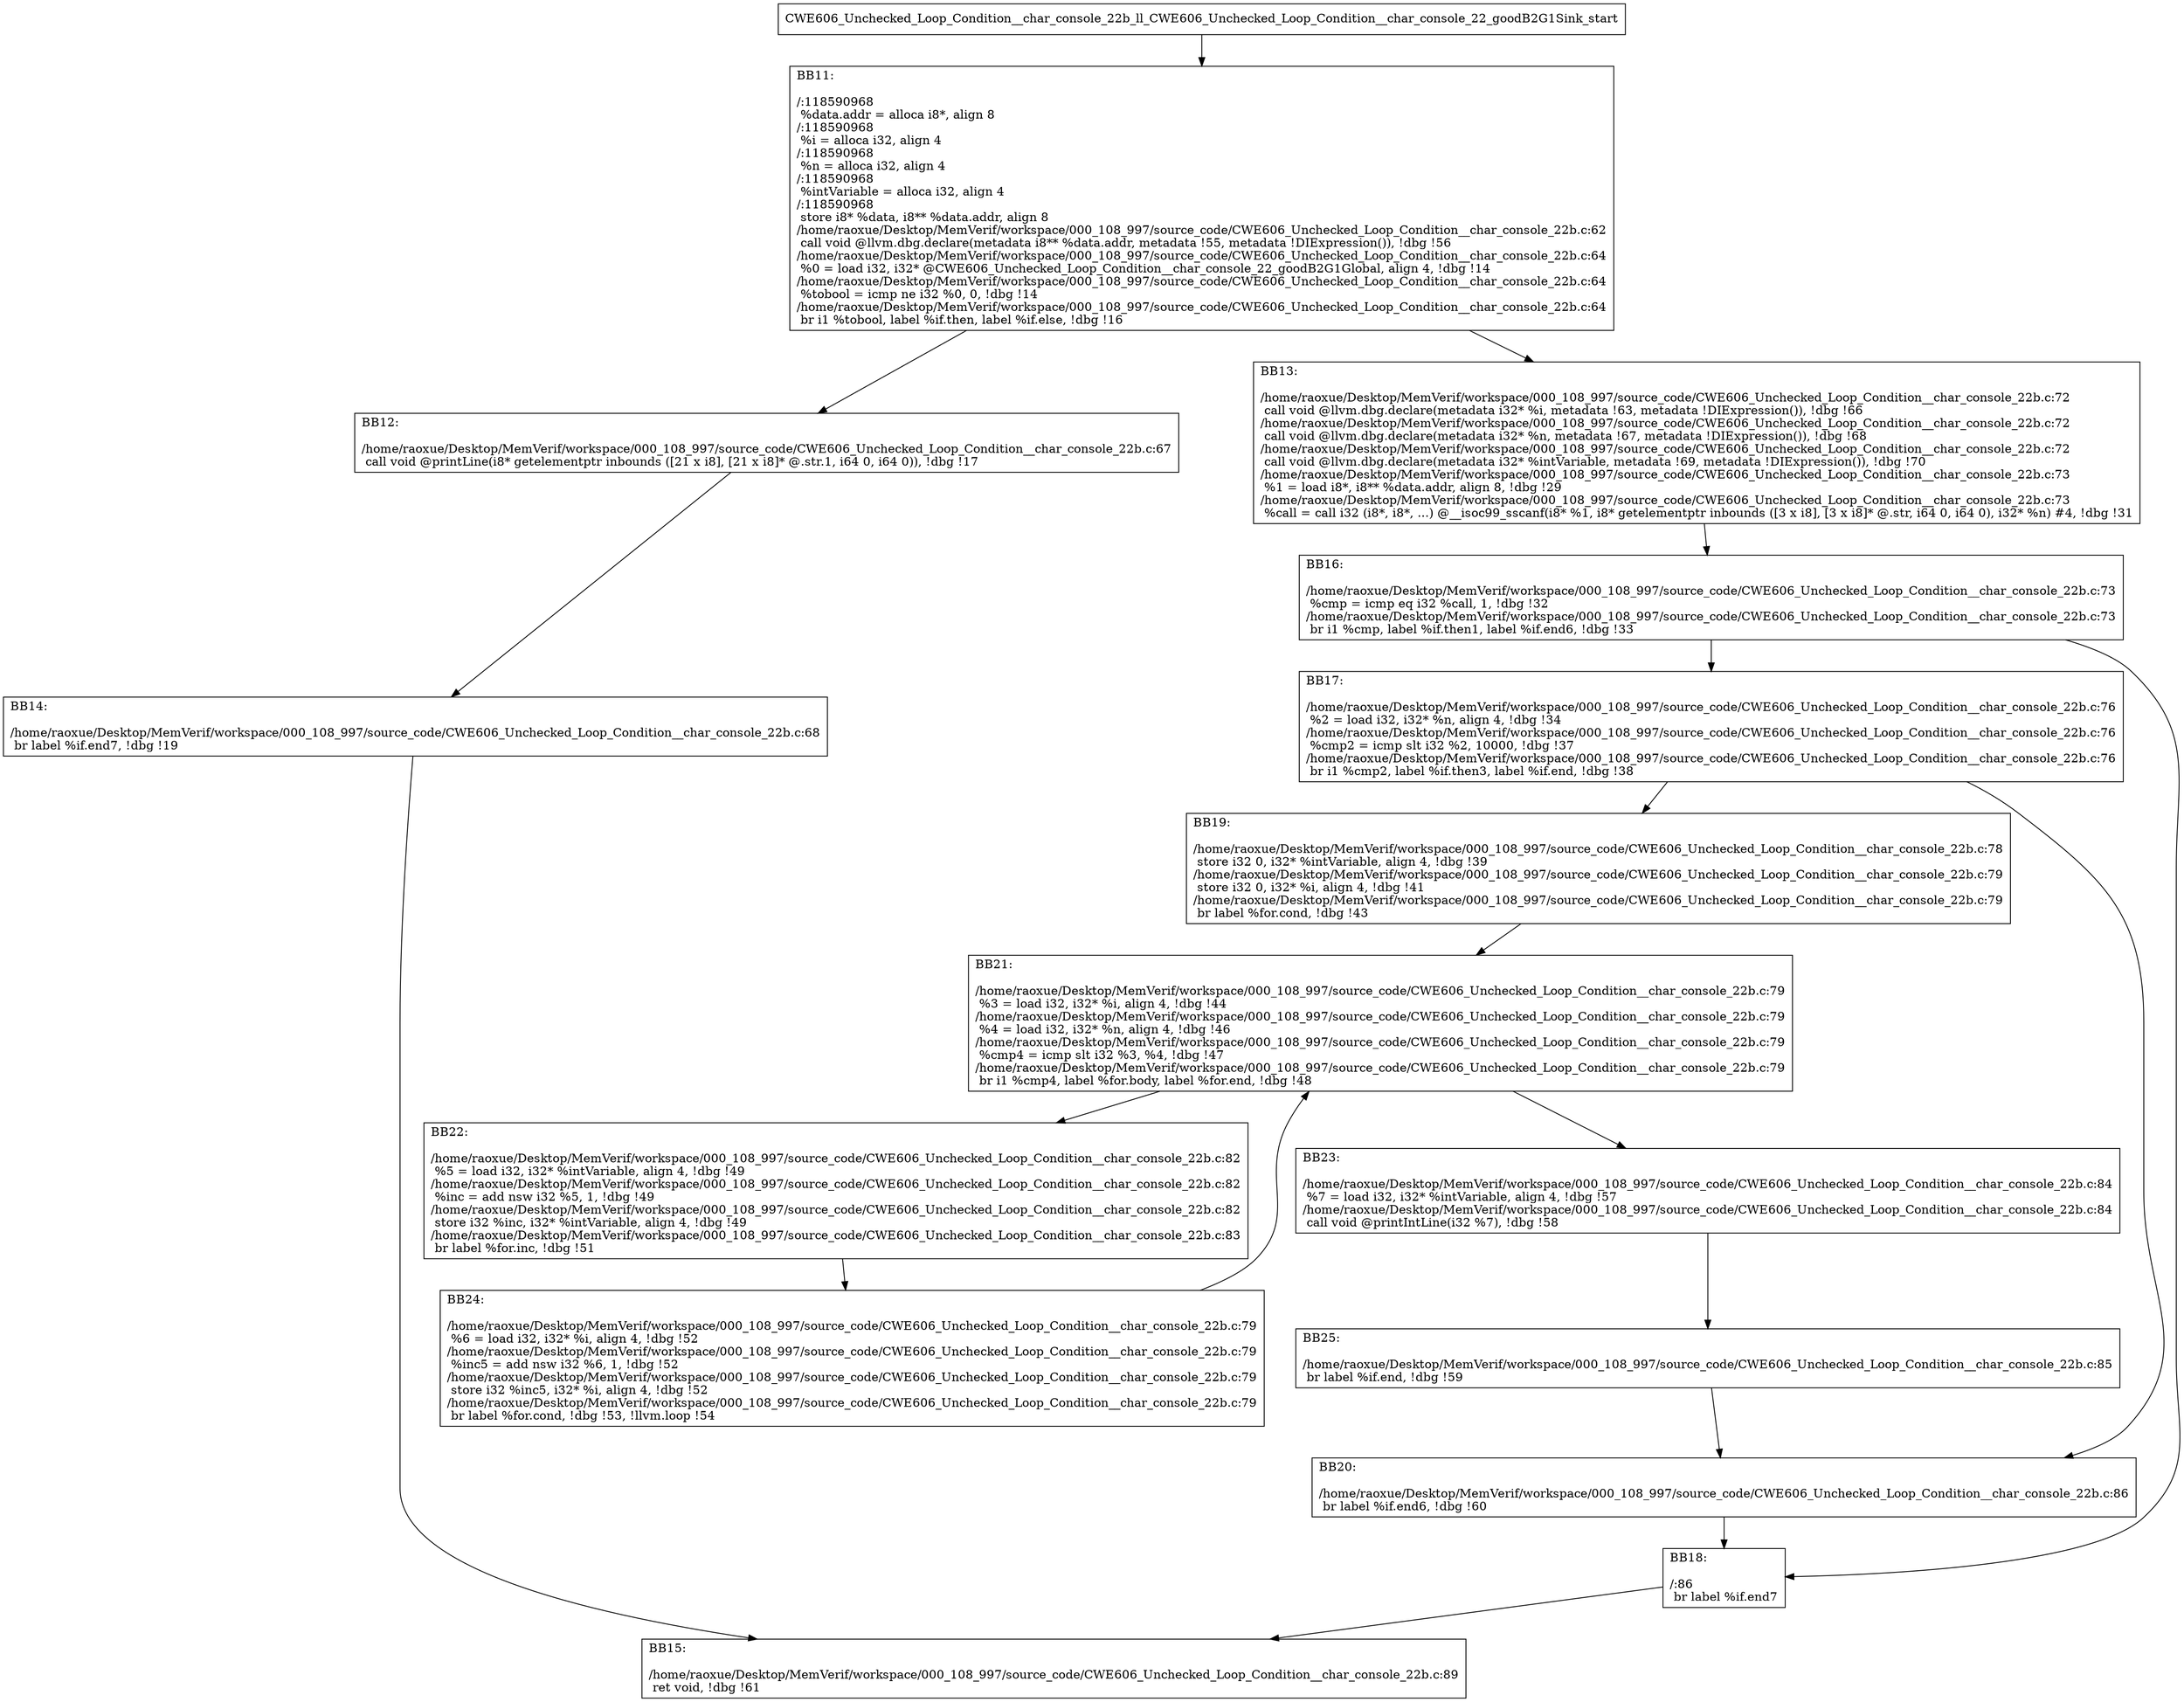 digraph "CFG for'CWE606_Unchecked_Loop_Condition__char_console_22b_ll_CWE606_Unchecked_Loop_Condition__char_console_22_goodB2G1Sink' function" {
	BBCWE606_Unchecked_Loop_Condition__char_console_22b_ll_CWE606_Unchecked_Loop_Condition__char_console_22_goodB2G1Sink_start[shape=record,label="{CWE606_Unchecked_Loop_Condition__char_console_22b_ll_CWE606_Unchecked_Loop_Condition__char_console_22_goodB2G1Sink_start}"];
	BBCWE606_Unchecked_Loop_Condition__char_console_22b_ll_CWE606_Unchecked_Loop_Condition__char_console_22_goodB2G1Sink_start-> CWE606_Unchecked_Loop_Condition__char_console_22b_ll_CWE606_Unchecked_Loop_Condition__char_console_22_goodB2G1SinkBB11;
	CWE606_Unchecked_Loop_Condition__char_console_22b_ll_CWE606_Unchecked_Loop_Condition__char_console_22_goodB2G1SinkBB11 [shape=record, label="{BB11:\l\l/:118590968\l
  %data.addr = alloca i8*, align 8\l
/:118590968\l
  %i = alloca i32, align 4\l
/:118590968\l
  %n = alloca i32, align 4\l
/:118590968\l
  %intVariable = alloca i32, align 4\l
/:118590968\l
  store i8* %data, i8** %data.addr, align 8\l
/home/raoxue/Desktop/MemVerif/workspace/000_108_997/source_code/CWE606_Unchecked_Loop_Condition__char_console_22b.c:62\l
  call void @llvm.dbg.declare(metadata i8** %data.addr, metadata !55, metadata !DIExpression()), !dbg !56\l
/home/raoxue/Desktop/MemVerif/workspace/000_108_997/source_code/CWE606_Unchecked_Loop_Condition__char_console_22b.c:64\l
  %0 = load i32, i32* @CWE606_Unchecked_Loop_Condition__char_console_22_goodB2G1Global, align 4, !dbg !14\l
/home/raoxue/Desktop/MemVerif/workspace/000_108_997/source_code/CWE606_Unchecked_Loop_Condition__char_console_22b.c:64\l
  %tobool = icmp ne i32 %0, 0, !dbg !14\l
/home/raoxue/Desktop/MemVerif/workspace/000_108_997/source_code/CWE606_Unchecked_Loop_Condition__char_console_22b.c:64\l
  br i1 %tobool, label %if.then, label %if.else, !dbg !16\l
}"];
	CWE606_Unchecked_Loop_Condition__char_console_22b_ll_CWE606_Unchecked_Loop_Condition__char_console_22_goodB2G1SinkBB11-> CWE606_Unchecked_Loop_Condition__char_console_22b_ll_CWE606_Unchecked_Loop_Condition__char_console_22_goodB2G1SinkBB12;
	CWE606_Unchecked_Loop_Condition__char_console_22b_ll_CWE606_Unchecked_Loop_Condition__char_console_22_goodB2G1SinkBB11-> CWE606_Unchecked_Loop_Condition__char_console_22b_ll_CWE606_Unchecked_Loop_Condition__char_console_22_goodB2G1SinkBB13;
	CWE606_Unchecked_Loop_Condition__char_console_22b_ll_CWE606_Unchecked_Loop_Condition__char_console_22_goodB2G1SinkBB12 [shape=record, label="{BB12:\l\l/home/raoxue/Desktop/MemVerif/workspace/000_108_997/source_code/CWE606_Unchecked_Loop_Condition__char_console_22b.c:67\l
  call void @printLine(i8* getelementptr inbounds ([21 x i8], [21 x i8]* @.str.1, i64 0, i64 0)), !dbg !17\l
}"];
	CWE606_Unchecked_Loop_Condition__char_console_22b_ll_CWE606_Unchecked_Loop_Condition__char_console_22_goodB2G1SinkBB12-> CWE606_Unchecked_Loop_Condition__char_console_22b_ll_CWE606_Unchecked_Loop_Condition__char_console_22_goodB2G1SinkBB14;
	CWE606_Unchecked_Loop_Condition__char_console_22b_ll_CWE606_Unchecked_Loop_Condition__char_console_22_goodB2G1SinkBB14 [shape=record, label="{BB14:\l\l/home/raoxue/Desktop/MemVerif/workspace/000_108_997/source_code/CWE606_Unchecked_Loop_Condition__char_console_22b.c:68\l
  br label %if.end7, !dbg !19\l
}"];
	CWE606_Unchecked_Loop_Condition__char_console_22b_ll_CWE606_Unchecked_Loop_Condition__char_console_22_goodB2G1SinkBB14-> CWE606_Unchecked_Loop_Condition__char_console_22b_ll_CWE606_Unchecked_Loop_Condition__char_console_22_goodB2G1SinkBB15;
	CWE606_Unchecked_Loop_Condition__char_console_22b_ll_CWE606_Unchecked_Loop_Condition__char_console_22_goodB2G1SinkBB13 [shape=record, label="{BB13:\l\l/home/raoxue/Desktop/MemVerif/workspace/000_108_997/source_code/CWE606_Unchecked_Loop_Condition__char_console_22b.c:72\l
  call void @llvm.dbg.declare(metadata i32* %i, metadata !63, metadata !DIExpression()), !dbg !66\l
/home/raoxue/Desktop/MemVerif/workspace/000_108_997/source_code/CWE606_Unchecked_Loop_Condition__char_console_22b.c:72\l
  call void @llvm.dbg.declare(metadata i32* %n, metadata !67, metadata !DIExpression()), !dbg !68\l
/home/raoxue/Desktop/MemVerif/workspace/000_108_997/source_code/CWE606_Unchecked_Loop_Condition__char_console_22b.c:72\l
  call void @llvm.dbg.declare(metadata i32* %intVariable, metadata !69, metadata !DIExpression()), !dbg !70\l
/home/raoxue/Desktop/MemVerif/workspace/000_108_997/source_code/CWE606_Unchecked_Loop_Condition__char_console_22b.c:73\l
  %1 = load i8*, i8** %data.addr, align 8, !dbg !29\l
/home/raoxue/Desktop/MemVerif/workspace/000_108_997/source_code/CWE606_Unchecked_Loop_Condition__char_console_22b.c:73\l
  %call = call i32 (i8*, i8*, ...) @__isoc99_sscanf(i8* %1, i8* getelementptr inbounds ([3 x i8], [3 x i8]* @.str, i64 0, i64 0), i32* %n) #4, !dbg !31\l
}"];
	CWE606_Unchecked_Loop_Condition__char_console_22b_ll_CWE606_Unchecked_Loop_Condition__char_console_22_goodB2G1SinkBB13-> CWE606_Unchecked_Loop_Condition__char_console_22b_ll_CWE606_Unchecked_Loop_Condition__char_console_22_goodB2G1SinkBB16;
	CWE606_Unchecked_Loop_Condition__char_console_22b_ll_CWE606_Unchecked_Loop_Condition__char_console_22_goodB2G1SinkBB16 [shape=record, label="{BB16:\l\l/home/raoxue/Desktop/MemVerif/workspace/000_108_997/source_code/CWE606_Unchecked_Loop_Condition__char_console_22b.c:73\l
  %cmp = icmp eq i32 %call, 1, !dbg !32\l
/home/raoxue/Desktop/MemVerif/workspace/000_108_997/source_code/CWE606_Unchecked_Loop_Condition__char_console_22b.c:73\l
  br i1 %cmp, label %if.then1, label %if.end6, !dbg !33\l
}"];
	CWE606_Unchecked_Loop_Condition__char_console_22b_ll_CWE606_Unchecked_Loop_Condition__char_console_22_goodB2G1SinkBB16-> CWE606_Unchecked_Loop_Condition__char_console_22b_ll_CWE606_Unchecked_Loop_Condition__char_console_22_goodB2G1SinkBB17;
	CWE606_Unchecked_Loop_Condition__char_console_22b_ll_CWE606_Unchecked_Loop_Condition__char_console_22_goodB2G1SinkBB16-> CWE606_Unchecked_Loop_Condition__char_console_22b_ll_CWE606_Unchecked_Loop_Condition__char_console_22_goodB2G1SinkBB18;
	CWE606_Unchecked_Loop_Condition__char_console_22b_ll_CWE606_Unchecked_Loop_Condition__char_console_22_goodB2G1SinkBB17 [shape=record, label="{BB17:\l\l/home/raoxue/Desktop/MemVerif/workspace/000_108_997/source_code/CWE606_Unchecked_Loop_Condition__char_console_22b.c:76\l
  %2 = load i32, i32* %n, align 4, !dbg !34\l
/home/raoxue/Desktop/MemVerif/workspace/000_108_997/source_code/CWE606_Unchecked_Loop_Condition__char_console_22b.c:76\l
  %cmp2 = icmp slt i32 %2, 10000, !dbg !37\l
/home/raoxue/Desktop/MemVerif/workspace/000_108_997/source_code/CWE606_Unchecked_Loop_Condition__char_console_22b.c:76\l
  br i1 %cmp2, label %if.then3, label %if.end, !dbg !38\l
}"];
	CWE606_Unchecked_Loop_Condition__char_console_22b_ll_CWE606_Unchecked_Loop_Condition__char_console_22_goodB2G1SinkBB17-> CWE606_Unchecked_Loop_Condition__char_console_22b_ll_CWE606_Unchecked_Loop_Condition__char_console_22_goodB2G1SinkBB19;
	CWE606_Unchecked_Loop_Condition__char_console_22b_ll_CWE606_Unchecked_Loop_Condition__char_console_22_goodB2G1SinkBB17-> CWE606_Unchecked_Loop_Condition__char_console_22b_ll_CWE606_Unchecked_Loop_Condition__char_console_22_goodB2G1SinkBB20;
	CWE606_Unchecked_Loop_Condition__char_console_22b_ll_CWE606_Unchecked_Loop_Condition__char_console_22_goodB2G1SinkBB19 [shape=record, label="{BB19:\l\l/home/raoxue/Desktop/MemVerif/workspace/000_108_997/source_code/CWE606_Unchecked_Loop_Condition__char_console_22b.c:78\l
  store i32 0, i32* %intVariable, align 4, !dbg !39\l
/home/raoxue/Desktop/MemVerif/workspace/000_108_997/source_code/CWE606_Unchecked_Loop_Condition__char_console_22b.c:79\l
  store i32 0, i32* %i, align 4, !dbg !41\l
/home/raoxue/Desktop/MemVerif/workspace/000_108_997/source_code/CWE606_Unchecked_Loop_Condition__char_console_22b.c:79\l
  br label %for.cond, !dbg !43\l
}"];
	CWE606_Unchecked_Loop_Condition__char_console_22b_ll_CWE606_Unchecked_Loop_Condition__char_console_22_goodB2G1SinkBB19-> CWE606_Unchecked_Loop_Condition__char_console_22b_ll_CWE606_Unchecked_Loop_Condition__char_console_22_goodB2G1SinkBB21;
	CWE606_Unchecked_Loop_Condition__char_console_22b_ll_CWE606_Unchecked_Loop_Condition__char_console_22_goodB2G1SinkBB21 [shape=record, label="{BB21:\l\l/home/raoxue/Desktop/MemVerif/workspace/000_108_997/source_code/CWE606_Unchecked_Loop_Condition__char_console_22b.c:79\l
  %3 = load i32, i32* %i, align 4, !dbg !44\l
/home/raoxue/Desktop/MemVerif/workspace/000_108_997/source_code/CWE606_Unchecked_Loop_Condition__char_console_22b.c:79\l
  %4 = load i32, i32* %n, align 4, !dbg !46\l
/home/raoxue/Desktop/MemVerif/workspace/000_108_997/source_code/CWE606_Unchecked_Loop_Condition__char_console_22b.c:79\l
  %cmp4 = icmp slt i32 %3, %4, !dbg !47\l
/home/raoxue/Desktop/MemVerif/workspace/000_108_997/source_code/CWE606_Unchecked_Loop_Condition__char_console_22b.c:79\l
  br i1 %cmp4, label %for.body, label %for.end, !dbg !48\l
}"];
	CWE606_Unchecked_Loop_Condition__char_console_22b_ll_CWE606_Unchecked_Loop_Condition__char_console_22_goodB2G1SinkBB21-> CWE606_Unchecked_Loop_Condition__char_console_22b_ll_CWE606_Unchecked_Loop_Condition__char_console_22_goodB2G1SinkBB22;
	CWE606_Unchecked_Loop_Condition__char_console_22b_ll_CWE606_Unchecked_Loop_Condition__char_console_22_goodB2G1SinkBB21-> CWE606_Unchecked_Loop_Condition__char_console_22b_ll_CWE606_Unchecked_Loop_Condition__char_console_22_goodB2G1SinkBB23;
	CWE606_Unchecked_Loop_Condition__char_console_22b_ll_CWE606_Unchecked_Loop_Condition__char_console_22_goodB2G1SinkBB22 [shape=record, label="{BB22:\l\l/home/raoxue/Desktop/MemVerif/workspace/000_108_997/source_code/CWE606_Unchecked_Loop_Condition__char_console_22b.c:82\l
  %5 = load i32, i32* %intVariable, align 4, !dbg !49\l
/home/raoxue/Desktop/MemVerif/workspace/000_108_997/source_code/CWE606_Unchecked_Loop_Condition__char_console_22b.c:82\l
  %inc = add nsw i32 %5, 1, !dbg !49\l
/home/raoxue/Desktop/MemVerif/workspace/000_108_997/source_code/CWE606_Unchecked_Loop_Condition__char_console_22b.c:82\l
  store i32 %inc, i32* %intVariable, align 4, !dbg !49\l
/home/raoxue/Desktop/MemVerif/workspace/000_108_997/source_code/CWE606_Unchecked_Loop_Condition__char_console_22b.c:83\l
  br label %for.inc, !dbg !51\l
}"];
	CWE606_Unchecked_Loop_Condition__char_console_22b_ll_CWE606_Unchecked_Loop_Condition__char_console_22_goodB2G1SinkBB22-> CWE606_Unchecked_Loop_Condition__char_console_22b_ll_CWE606_Unchecked_Loop_Condition__char_console_22_goodB2G1SinkBB24;
	CWE606_Unchecked_Loop_Condition__char_console_22b_ll_CWE606_Unchecked_Loop_Condition__char_console_22_goodB2G1SinkBB24 [shape=record, label="{BB24:\l\l/home/raoxue/Desktop/MemVerif/workspace/000_108_997/source_code/CWE606_Unchecked_Loop_Condition__char_console_22b.c:79\l
  %6 = load i32, i32* %i, align 4, !dbg !52\l
/home/raoxue/Desktop/MemVerif/workspace/000_108_997/source_code/CWE606_Unchecked_Loop_Condition__char_console_22b.c:79\l
  %inc5 = add nsw i32 %6, 1, !dbg !52\l
/home/raoxue/Desktop/MemVerif/workspace/000_108_997/source_code/CWE606_Unchecked_Loop_Condition__char_console_22b.c:79\l
  store i32 %inc5, i32* %i, align 4, !dbg !52\l
/home/raoxue/Desktop/MemVerif/workspace/000_108_997/source_code/CWE606_Unchecked_Loop_Condition__char_console_22b.c:79\l
  br label %for.cond, !dbg !53, !llvm.loop !54\l
}"];
	CWE606_Unchecked_Loop_Condition__char_console_22b_ll_CWE606_Unchecked_Loop_Condition__char_console_22_goodB2G1SinkBB24-> CWE606_Unchecked_Loop_Condition__char_console_22b_ll_CWE606_Unchecked_Loop_Condition__char_console_22_goodB2G1SinkBB21;
	CWE606_Unchecked_Loop_Condition__char_console_22b_ll_CWE606_Unchecked_Loop_Condition__char_console_22_goodB2G1SinkBB23 [shape=record, label="{BB23:\l\l/home/raoxue/Desktop/MemVerif/workspace/000_108_997/source_code/CWE606_Unchecked_Loop_Condition__char_console_22b.c:84\l
  %7 = load i32, i32* %intVariable, align 4, !dbg !57\l
/home/raoxue/Desktop/MemVerif/workspace/000_108_997/source_code/CWE606_Unchecked_Loop_Condition__char_console_22b.c:84\l
  call void @printIntLine(i32 %7), !dbg !58\l
}"];
	CWE606_Unchecked_Loop_Condition__char_console_22b_ll_CWE606_Unchecked_Loop_Condition__char_console_22_goodB2G1SinkBB23-> CWE606_Unchecked_Loop_Condition__char_console_22b_ll_CWE606_Unchecked_Loop_Condition__char_console_22_goodB2G1SinkBB25;
	CWE606_Unchecked_Loop_Condition__char_console_22b_ll_CWE606_Unchecked_Loop_Condition__char_console_22_goodB2G1SinkBB25 [shape=record, label="{BB25:\l\l/home/raoxue/Desktop/MemVerif/workspace/000_108_997/source_code/CWE606_Unchecked_Loop_Condition__char_console_22b.c:85\l
  br label %if.end, !dbg !59\l
}"];
	CWE606_Unchecked_Loop_Condition__char_console_22b_ll_CWE606_Unchecked_Loop_Condition__char_console_22_goodB2G1SinkBB25-> CWE606_Unchecked_Loop_Condition__char_console_22b_ll_CWE606_Unchecked_Loop_Condition__char_console_22_goodB2G1SinkBB20;
	CWE606_Unchecked_Loop_Condition__char_console_22b_ll_CWE606_Unchecked_Loop_Condition__char_console_22_goodB2G1SinkBB20 [shape=record, label="{BB20:\l\l/home/raoxue/Desktop/MemVerif/workspace/000_108_997/source_code/CWE606_Unchecked_Loop_Condition__char_console_22b.c:86\l
  br label %if.end6, !dbg !60\l
}"];
	CWE606_Unchecked_Loop_Condition__char_console_22b_ll_CWE606_Unchecked_Loop_Condition__char_console_22_goodB2G1SinkBB20-> CWE606_Unchecked_Loop_Condition__char_console_22b_ll_CWE606_Unchecked_Loop_Condition__char_console_22_goodB2G1SinkBB18;
	CWE606_Unchecked_Loop_Condition__char_console_22b_ll_CWE606_Unchecked_Loop_Condition__char_console_22_goodB2G1SinkBB18 [shape=record, label="{BB18:\l\l/:86\l
  br label %if.end7\l
}"];
	CWE606_Unchecked_Loop_Condition__char_console_22b_ll_CWE606_Unchecked_Loop_Condition__char_console_22_goodB2G1SinkBB18-> CWE606_Unchecked_Loop_Condition__char_console_22b_ll_CWE606_Unchecked_Loop_Condition__char_console_22_goodB2G1SinkBB15;
	CWE606_Unchecked_Loop_Condition__char_console_22b_ll_CWE606_Unchecked_Loop_Condition__char_console_22_goodB2G1SinkBB15 [shape=record, label="{BB15:\l\l/home/raoxue/Desktop/MemVerif/workspace/000_108_997/source_code/CWE606_Unchecked_Loop_Condition__char_console_22b.c:89\l
  ret void, !dbg !61\l
}"];
}
